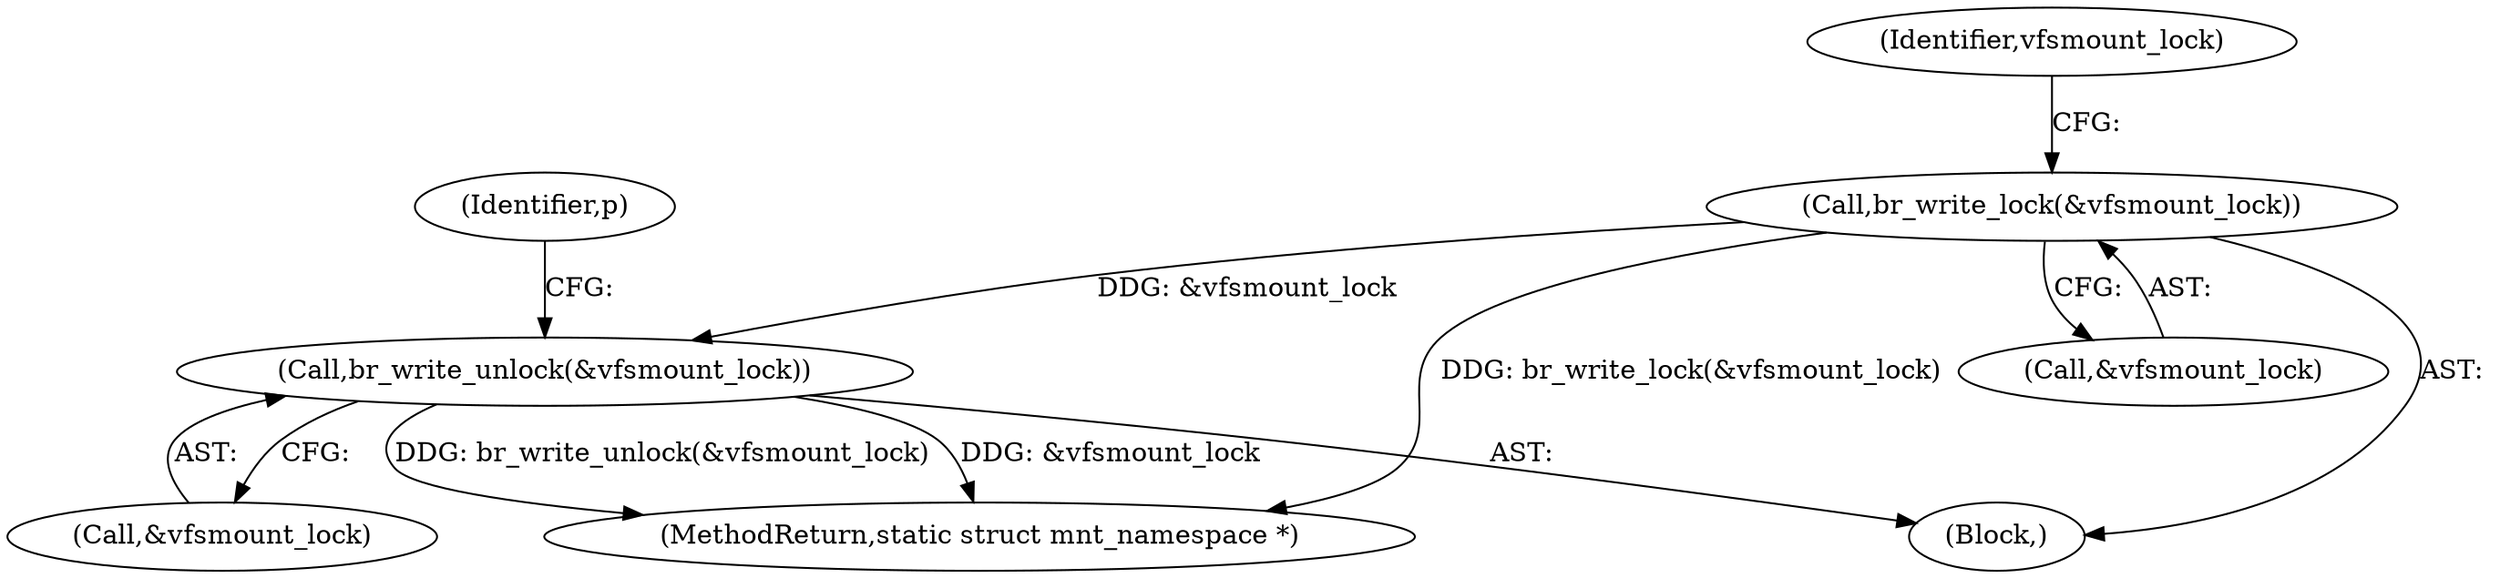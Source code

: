 digraph "0_linux_132c94e31b8bca8ea921f9f96a57d684fa4ae0a9_0@API" {
"1000167" [label="(Call,br_write_lock(&vfsmount_lock))"];
"1000170" [label="(Call,br_write_unlock(&vfsmount_lock))"];
"1000167" [label="(Call,br_write_lock(&vfsmount_lock))"];
"1000174" [label="(Identifier,p)"];
"1000263" [label="(MethodReturn,static struct mnt_namespace *)"];
"1000170" [label="(Call,br_write_unlock(&vfsmount_lock))"];
"1000106" [label="(Block,)"];
"1000168" [label="(Call,&vfsmount_lock)"];
"1000172" [label="(Identifier,vfsmount_lock)"];
"1000171" [label="(Call,&vfsmount_lock)"];
"1000167" -> "1000106"  [label="AST: "];
"1000167" -> "1000168"  [label="CFG: "];
"1000168" -> "1000167"  [label="AST: "];
"1000172" -> "1000167"  [label="CFG: "];
"1000167" -> "1000263"  [label="DDG: br_write_lock(&vfsmount_lock)"];
"1000167" -> "1000170"  [label="DDG: &vfsmount_lock"];
"1000170" -> "1000106"  [label="AST: "];
"1000170" -> "1000171"  [label="CFG: "];
"1000171" -> "1000170"  [label="AST: "];
"1000174" -> "1000170"  [label="CFG: "];
"1000170" -> "1000263"  [label="DDG: &vfsmount_lock"];
"1000170" -> "1000263"  [label="DDG: br_write_unlock(&vfsmount_lock)"];
}
